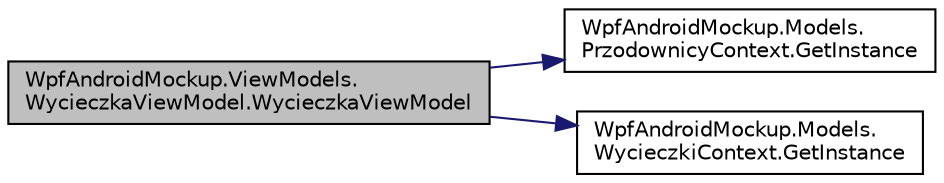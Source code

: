 digraph "WpfAndroidMockup.ViewModels.WycieczkaViewModel.WycieczkaViewModel"
{
 // INTERACTIVE_SVG=YES
  edge [fontname="Helvetica",fontsize="10",labelfontname="Helvetica",labelfontsize="10"];
  node [fontname="Helvetica",fontsize="10",shape=record];
  rankdir="LR";
  Node0 [label="WpfAndroidMockup.ViewModels.\lWycieczkaViewModel.WycieczkaViewModel",height=0.2,width=0.4,color="black", fillcolor="grey75", style="filled", fontcolor="black"];
  Node0 -> Node1 [color="midnightblue",fontsize="10",style="solid",fontname="Helvetica"];
  Node1 [label="WpfAndroidMockup.Models.\lPrzodownicyContext.GetInstance",height=0.2,width=0.4,color="black", fillcolor="white", style="filled",URL="$class_wpf_android_mockup_1_1_models_1_1_przodownicy_context.html#ad714c5d7a3e84c08c498bff962c0242b",tooltip="Zwraca instancje singletonu. "];
  Node0 -> Node2 [color="midnightblue",fontsize="10",style="solid",fontname="Helvetica"];
  Node2 [label="WpfAndroidMockup.Models.\lWycieczkiContext.GetInstance",height=0.2,width=0.4,color="black", fillcolor="white", style="filled",URL="$class_wpf_android_mockup_1_1_models_1_1_wycieczki_context.html#a661130ed1b416e9563d4d13b41e9944c",tooltip="Zwraca instancje singletonu. "];
}
